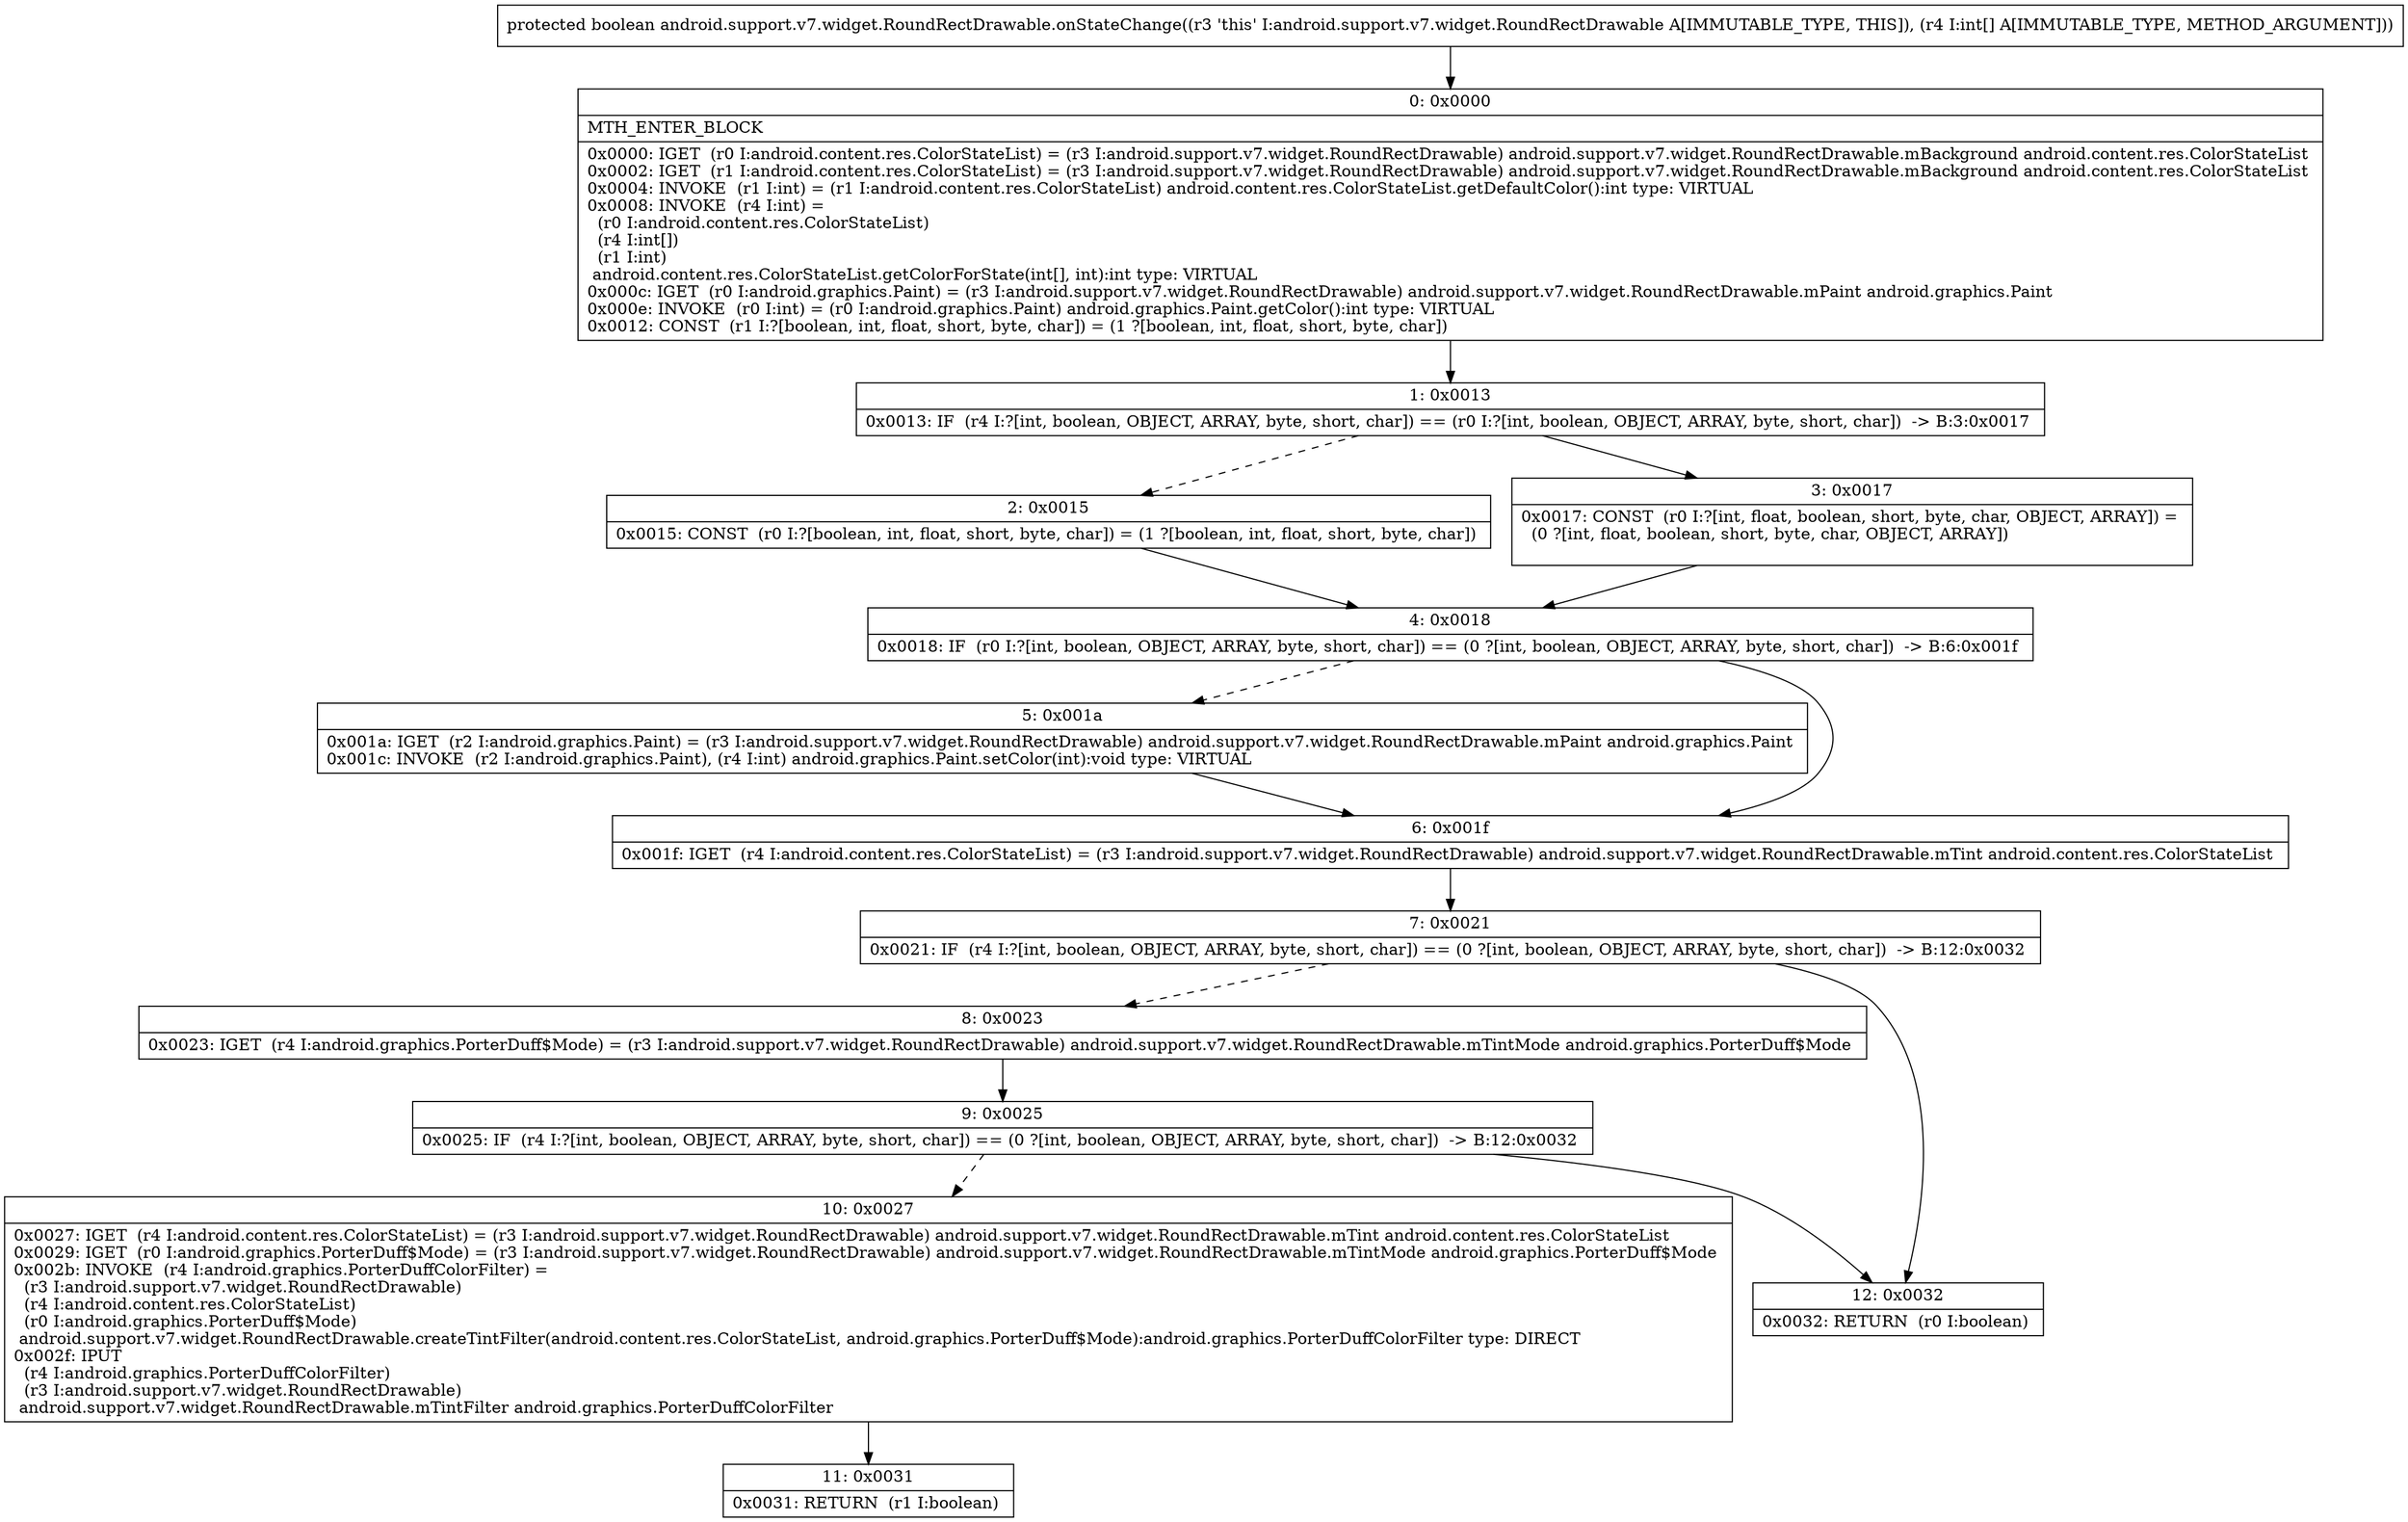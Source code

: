 digraph "CFG forandroid.support.v7.widget.RoundRectDrawable.onStateChange([I)Z" {
Node_0 [shape=record,label="{0\:\ 0x0000|MTH_ENTER_BLOCK\l|0x0000: IGET  (r0 I:android.content.res.ColorStateList) = (r3 I:android.support.v7.widget.RoundRectDrawable) android.support.v7.widget.RoundRectDrawable.mBackground android.content.res.ColorStateList \l0x0002: IGET  (r1 I:android.content.res.ColorStateList) = (r3 I:android.support.v7.widget.RoundRectDrawable) android.support.v7.widget.RoundRectDrawable.mBackground android.content.res.ColorStateList \l0x0004: INVOKE  (r1 I:int) = (r1 I:android.content.res.ColorStateList) android.content.res.ColorStateList.getDefaultColor():int type: VIRTUAL \l0x0008: INVOKE  (r4 I:int) = \l  (r0 I:android.content.res.ColorStateList)\l  (r4 I:int[])\l  (r1 I:int)\l android.content.res.ColorStateList.getColorForState(int[], int):int type: VIRTUAL \l0x000c: IGET  (r0 I:android.graphics.Paint) = (r3 I:android.support.v7.widget.RoundRectDrawable) android.support.v7.widget.RoundRectDrawable.mPaint android.graphics.Paint \l0x000e: INVOKE  (r0 I:int) = (r0 I:android.graphics.Paint) android.graphics.Paint.getColor():int type: VIRTUAL \l0x0012: CONST  (r1 I:?[boolean, int, float, short, byte, char]) = (1 ?[boolean, int, float, short, byte, char]) \l}"];
Node_1 [shape=record,label="{1\:\ 0x0013|0x0013: IF  (r4 I:?[int, boolean, OBJECT, ARRAY, byte, short, char]) == (r0 I:?[int, boolean, OBJECT, ARRAY, byte, short, char])  \-\> B:3:0x0017 \l}"];
Node_2 [shape=record,label="{2\:\ 0x0015|0x0015: CONST  (r0 I:?[boolean, int, float, short, byte, char]) = (1 ?[boolean, int, float, short, byte, char]) \l}"];
Node_3 [shape=record,label="{3\:\ 0x0017|0x0017: CONST  (r0 I:?[int, float, boolean, short, byte, char, OBJECT, ARRAY]) = \l  (0 ?[int, float, boolean, short, byte, char, OBJECT, ARRAY])\l \l}"];
Node_4 [shape=record,label="{4\:\ 0x0018|0x0018: IF  (r0 I:?[int, boolean, OBJECT, ARRAY, byte, short, char]) == (0 ?[int, boolean, OBJECT, ARRAY, byte, short, char])  \-\> B:6:0x001f \l}"];
Node_5 [shape=record,label="{5\:\ 0x001a|0x001a: IGET  (r2 I:android.graphics.Paint) = (r3 I:android.support.v7.widget.RoundRectDrawable) android.support.v7.widget.RoundRectDrawable.mPaint android.graphics.Paint \l0x001c: INVOKE  (r2 I:android.graphics.Paint), (r4 I:int) android.graphics.Paint.setColor(int):void type: VIRTUAL \l}"];
Node_6 [shape=record,label="{6\:\ 0x001f|0x001f: IGET  (r4 I:android.content.res.ColorStateList) = (r3 I:android.support.v7.widget.RoundRectDrawable) android.support.v7.widget.RoundRectDrawable.mTint android.content.res.ColorStateList \l}"];
Node_7 [shape=record,label="{7\:\ 0x0021|0x0021: IF  (r4 I:?[int, boolean, OBJECT, ARRAY, byte, short, char]) == (0 ?[int, boolean, OBJECT, ARRAY, byte, short, char])  \-\> B:12:0x0032 \l}"];
Node_8 [shape=record,label="{8\:\ 0x0023|0x0023: IGET  (r4 I:android.graphics.PorterDuff$Mode) = (r3 I:android.support.v7.widget.RoundRectDrawable) android.support.v7.widget.RoundRectDrawable.mTintMode android.graphics.PorterDuff$Mode \l}"];
Node_9 [shape=record,label="{9\:\ 0x0025|0x0025: IF  (r4 I:?[int, boolean, OBJECT, ARRAY, byte, short, char]) == (0 ?[int, boolean, OBJECT, ARRAY, byte, short, char])  \-\> B:12:0x0032 \l}"];
Node_10 [shape=record,label="{10\:\ 0x0027|0x0027: IGET  (r4 I:android.content.res.ColorStateList) = (r3 I:android.support.v7.widget.RoundRectDrawable) android.support.v7.widget.RoundRectDrawable.mTint android.content.res.ColorStateList \l0x0029: IGET  (r0 I:android.graphics.PorterDuff$Mode) = (r3 I:android.support.v7.widget.RoundRectDrawable) android.support.v7.widget.RoundRectDrawable.mTintMode android.graphics.PorterDuff$Mode \l0x002b: INVOKE  (r4 I:android.graphics.PorterDuffColorFilter) = \l  (r3 I:android.support.v7.widget.RoundRectDrawable)\l  (r4 I:android.content.res.ColorStateList)\l  (r0 I:android.graphics.PorterDuff$Mode)\l android.support.v7.widget.RoundRectDrawable.createTintFilter(android.content.res.ColorStateList, android.graphics.PorterDuff$Mode):android.graphics.PorterDuffColorFilter type: DIRECT \l0x002f: IPUT  \l  (r4 I:android.graphics.PorterDuffColorFilter)\l  (r3 I:android.support.v7.widget.RoundRectDrawable)\l android.support.v7.widget.RoundRectDrawable.mTintFilter android.graphics.PorterDuffColorFilter \l}"];
Node_11 [shape=record,label="{11\:\ 0x0031|0x0031: RETURN  (r1 I:boolean) \l}"];
Node_12 [shape=record,label="{12\:\ 0x0032|0x0032: RETURN  (r0 I:boolean) \l}"];
MethodNode[shape=record,label="{protected boolean android.support.v7.widget.RoundRectDrawable.onStateChange((r3 'this' I:android.support.v7.widget.RoundRectDrawable A[IMMUTABLE_TYPE, THIS]), (r4 I:int[] A[IMMUTABLE_TYPE, METHOD_ARGUMENT])) }"];
MethodNode -> Node_0;
Node_0 -> Node_1;
Node_1 -> Node_2[style=dashed];
Node_1 -> Node_3;
Node_2 -> Node_4;
Node_3 -> Node_4;
Node_4 -> Node_5[style=dashed];
Node_4 -> Node_6;
Node_5 -> Node_6;
Node_6 -> Node_7;
Node_7 -> Node_8[style=dashed];
Node_7 -> Node_12;
Node_8 -> Node_9;
Node_9 -> Node_10[style=dashed];
Node_9 -> Node_12;
Node_10 -> Node_11;
}

